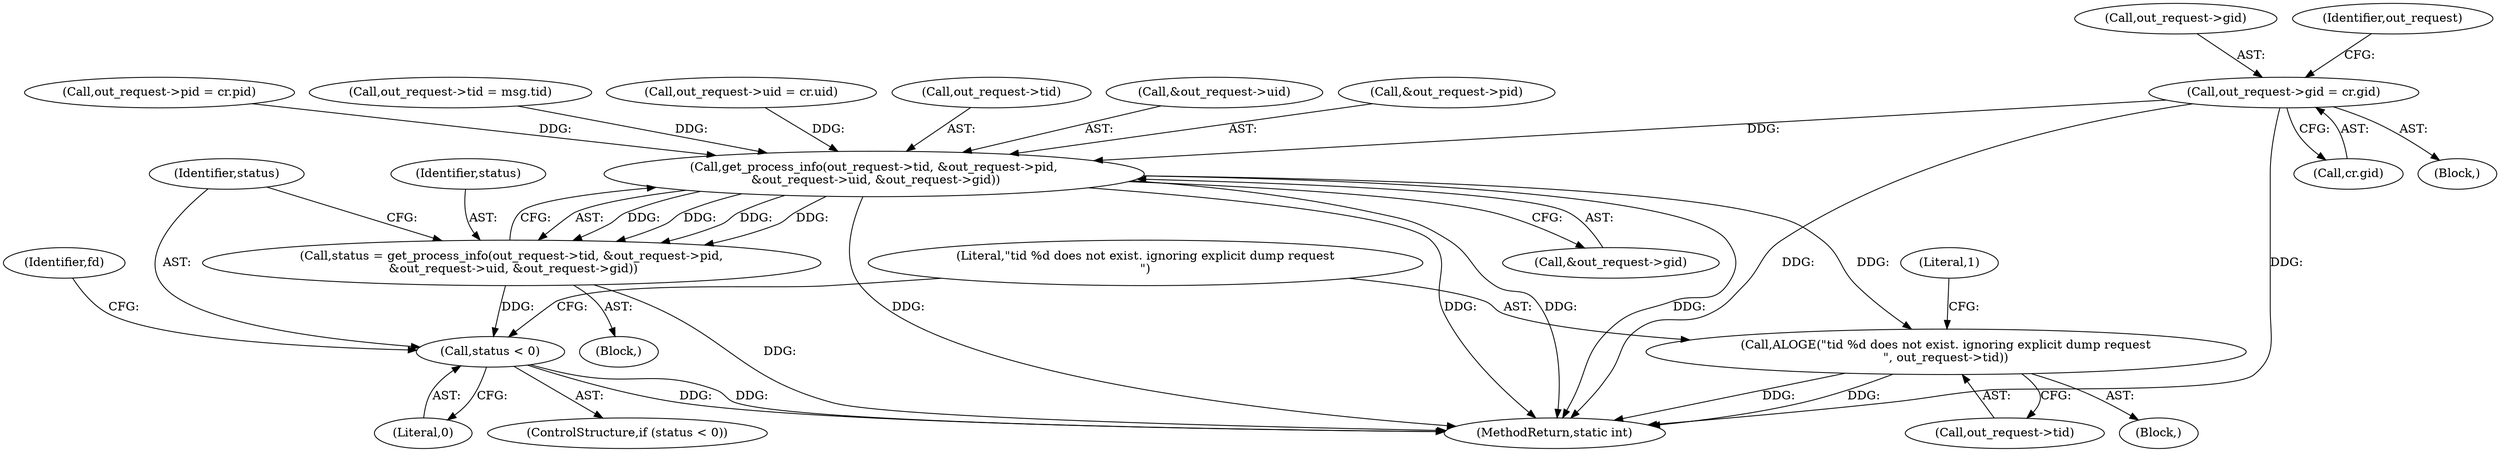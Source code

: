 digraph "0_Android_d7603583f90c2bc6074a4ee2886bd28082d7c65b_0@pointer" {
"1000264" [label="(Call,out_request->gid = cr.gid)"];
"1000344" [label="(Call,get_process_info(out_request->tid, &out_request->pid,\n &out_request->uid, &out_request->gid))"];
"1000342" [label="(Call,status = get_process_info(out_request->tid, &out_request->pid,\n &out_request->uid, &out_request->gid))"];
"1000361" [label="(Call,status < 0)"];
"1000365" [label="(Call,ALOGE(\"tid %d does not exist. ignoring explicit dump request\n\", out_request->tid))"];
"1000361" [label="(Call,status < 0)"];
"1000365" [label="(Call,ALOGE(\"tid %d does not exist. ignoring explicit dump request\n\", out_request->tid))"];
"1000268" [label="(Call,cr.gid)"];
"1000343" [label="(Identifier,status)"];
"1000265" [label="(Call,out_request->gid)"];
"1000243" [label="(Call,out_request->tid = msg.tid)"];
"1000264" [label="(Call,out_request->gid = cr.gid)"];
"1000356" [label="(Call,&out_request->gid)"];
"1000362" [label="(Identifier,status)"];
"1000363" [label="(Literal,0)"];
"1000376" [label="(Identifier,fd)"];
"1000342" [label="(Call,status = get_process_info(out_request->tid, &out_request->pid,\n &out_request->uid, &out_request->gid))"];
"1000388" [label="(MethodReturn,static int)"];
"1000257" [label="(Call,out_request->uid = cr.uid)"];
"1000345" [label="(Call,out_request->tid)"];
"1000367" [label="(Call,out_request->tid)"];
"1000366" [label="(Literal,\"tid %d does not exist. ignoring explicit dump request\n\")"];
"1000352" [label="(Call,&out_request->uid)"];
"1000344" [label="(Call,get_process_info(out_request->tid, &out_request->pid,\n &out_request->uid, &out_request->gid))"];
"1000348" [label="(Call,&out_request->pid)"];
"1000273" [label="(Identifier,out_request)"];
"1000360" [label="(ControlStructure,if (status < 0))"];
"1000372" [label="(Literal,1)"];
"1000364" [label="(Block,)"];
"1000341" [label="(Block,)"];
"1000250" [label="(Call,out_request->pid = cr.pid)"];
"1000103" [label="(Block,)"];
"1000264" -> "1000103"  [label="AST: "];
"1000264" -> "1000268"  [label="CFG: "];
"1000265" -> "1000264"  [label="AST: "];
"1000268" -> "1000264"  [label="AST: "];
"1000273" -> "1000264"  [label="CFG: "];
"1000264" -> "1000388"  [label="DDG: "];
"1000264" -> "1000388"  [label="DDG: "];
"1000264" -> "1000344"  [label="DDG: "];
"1000344" -> "1000342"  [label="AST: "];
"1000344" -> "1000356"  [label="CFG: "];
"1000345" -> "1000344"  [label="AST: "];
"1000348" -> "1000344"  [label="AST: "];
"1000352" -> "1000344"  [label="AST: "];
"1000356" -> "1000344"  [label="AST: "];
"1000342" -> "1000344"  [label="CFG: "];
"1000344" -> "1000388"  [label="DDG: "];
"1000344" -> "1000388"  [label="DDG: "];
"1000344" -> "1000388"  [label="DDG: "];
"1000344" -> "1000388"  [label="DDG: "];
"1000344" -> "1000342"  [label="DDG: "];
"1000344" -> "1000342"  [label="DDG: "];
"1000344" -> "1000342"  [label="DDG: "];
"1000344" -> "1000342"  [label="DDG: "];
"1000243" -> "1000344"  [label="DDG: "];
"1000250" -> "1000344"  [label="DDG: "];
"1000257" -> "1000344"  [label="DDG: "];
"1000344" -> "1000365"  [label="DDG: "];
"1000342" -> "1000341"  [label="AST: "];
"1000343" -> "1000342"  [label="AST: "];
"1000362" -> "1000342"  [label="CFG: "];
"1000342" -> "1000388"  [label="DDG: "];
"1000342" -> "1000361"  [label="DDG: "];
"1000361" -> "1000360"  [label="AST: "];
"1000361" -> "1000363"  [label="CFG: "];
"1000362" -> "1000361"  [label="AST: "];
"1000363" -> "1000361"  [label="AST: "];
"1000366" -> "1000361"  [label="CFG: "];
"1000376" -> "1000361"  [label="CFG: "];
"1000361" -> "1000388"  [label="DDG: "];
"1000361" -> "1000388"  [label="DDG: "];
"1000365" -> "1000364"  [label="AST: "];
"1000365" -> "1000367"  [label="CFG: "];
"1000366" -> "1000365"  [label="AST: "];
"1000367" -> "1000365"  [label="AST: "];
"1000372" -> "1000365"  [label="CFG: "];
"1000365" -> "1000388"  [label="DDG: "];
"1000365" -> "1000388"  [label="DDG: "];
}
